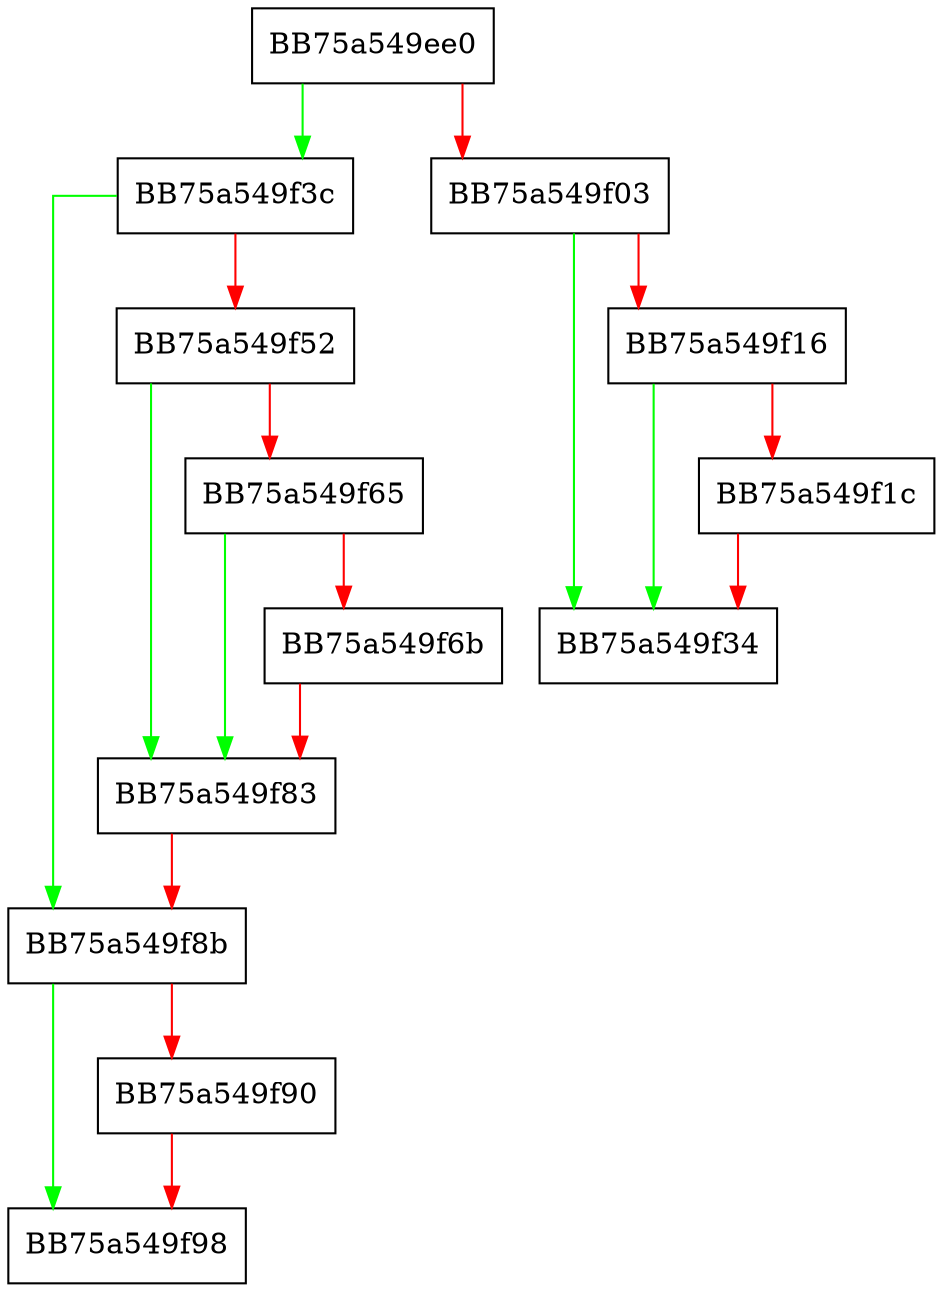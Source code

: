 digraph GetAttributeList {
  node [shape="box"];
  graph [splines=ortho];
  BB75a549ee0 -> BB75a549f3c [color="green"];
  BB75a549ee0 -> BB75a549f03 [color="red"];
  BB75a549f03 -> BB75a549f34 [color="green"];
  BB75a549f03 -> BB75a549f16 [color="red"];
  BB75a549f16 -> BB75a549f34 [color="green"];
  BB75a549f16 -> BB75a549f1c [color="red"];
  BB75a549f1c -> BB75a549f34 [color="red"];
  BB75a549f3c -> BB75a549f8b [color="green"];
  BB75a549f3c -> BB75a549f52 [color="red"];
  BB75a549f52 -> BB75a549f83 [color="green"];
  BB75a549f52 -> BB75a549f65 [color="red"];
  BB75a549f65 -> BB75a549f83 [color="green"];
  BB75a549f65 -> BB75a549f6b [color="red"];
  BB75a549f6b -> BB75a549f83 [color="red"];
  BB75a549f83 -> BB75a549f8b [color="red"];
  BB75a549f8b -> BB75a549f98 [color="green"];
  BB75a549f8b -> BB75a549f90 [color="red"];
  BB75a549f90 -> BB75a549f98 [color="red"];
}